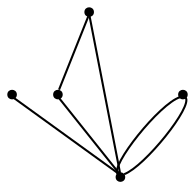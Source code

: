 graph {
  node [shape=point,comment="{\"directed\":false,\"doi\":\"10.1007/978-3-030-04414-5_11\",\"figure\":\"5 (2)\"}"]

  v0 [pos="1202.2091428093759,2285.5030100683784"]
  v1 [pos="1160.7358865489555,2119.611986361459"]
  v2 [pos="1077.790423237007,2202.5581181943926"]
  v3 [pos="953.3758528088924,2202.557482318009"]
  v4 [pos="979.3226774287025,2251.792818426781"]

  v3 -- v2 [id="-3",pos="953.3758528088924,2202.557482318009 1077.790423237007,2202.5581181943926 1077.790423237007,2202.5581181943926 1077.790423237007,2202.5581181943926"]
  v4 -- v2 [id="-5",pos="979.3226774287025,2251.792818426781 1078.3718121400186,2252.610619043984 1078.3718121400186,2252.610619043984 1078.3718121400186,2252.610619043984 1077.790423237007,2202.5581181943926 1077.790423237007,2202.5581181943926 1077.790423237007,2202.5581181943926"]
  v4 -- v2 [id="-6",pos="979.3226774287025,2251.792818426781 983.2983524800107,2201.978071757092 983.2983524800107,2201.978071757092 983.2983524800107,2201.978071757092 1077.790423237007,2202.5581181943926 1077.790423237007,2202.5581181943926 1077.790423237007,2202.5581181943926"]
  v3 -- v1 [id="-7",pos="953.3758528088924,2202.557482318009 1012.1446022844876,2136.9103675063134 1012.1446022844876,2136.9103675063134 1012.1446022844876,2136.9103675063134 1160.7358865489555,2119.611986361459 1160.7358865489555,2119.611986361459 1160.7358865489555,2119.611986361459"]
  v0 -- v2 [id="-8",pos="1202.2091428093759,2285.5030100683784 1118.9240537585026,2203.37852590477 1118.9240537585026,2203.37852590477 1118.9240537585026,2203.37852590477 1077.790423237007,2202.5581181943926 1077.790423237007,2202.5581181943926 1077.790423237007,2202.5581181943926"]
  v1 -- v2 [id="-13",pos="1160.7358865489555,2119.611986361459 1077.790423237007,2202.5581181943926 1077.790423237007,2202.5581181943926 1077.790423237007,2202.5581181943926"]
}